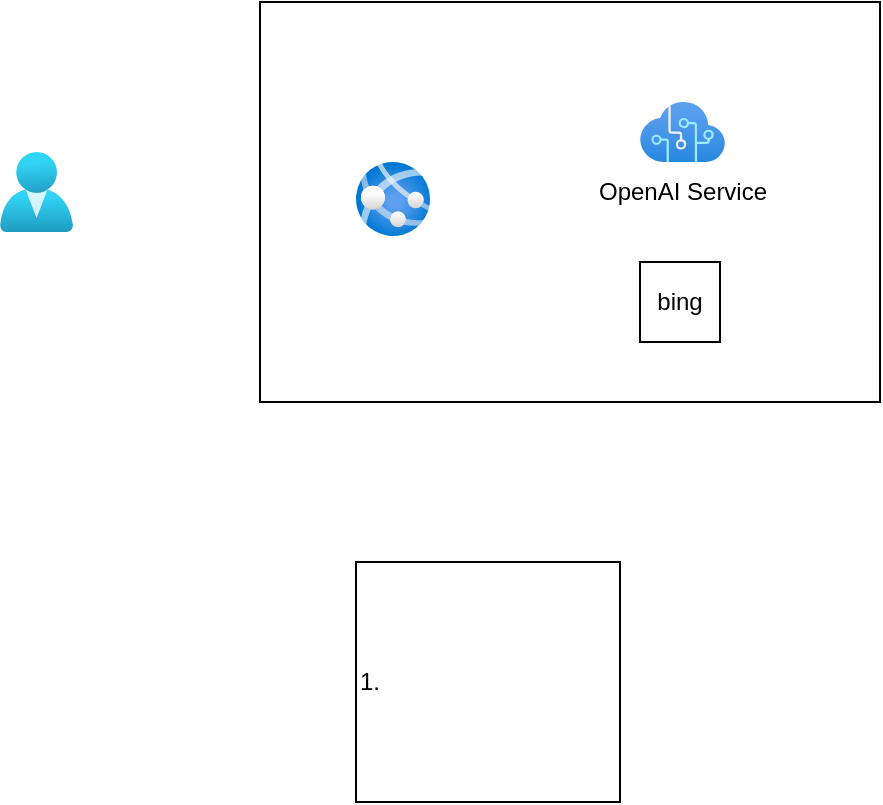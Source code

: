 <mxfile>
    <diagram id="NFx9Pg2sgrB8TZzc2GkQ" name="ページ1">
        <mxGraphModel dx="1105" dy="601" grid="1" gridSize="10" guides="1" tooltips="1" connect="1" arrows="1" fold="1" page="1" pageScale="1" pageWidth="827" pageHeight="1169" math="0" shadow="0">
            <root>
                <mxCell id="0"/>
                <mxCell id="1" parent="0"/>
                <mxCell id="2" value="" style="rounded=0;whiteSpace=wrap;html=1;" parent="1" vertex="1">
                    <mxGeometry x="290" y="150" width="310" height="200" as="geometry"/>
                </mxCell>
                <mxCell id="3" value="" style="aspect=fixed;html=1;points=[];align=center;image;fontSize=12;image=img/lib/azure2/ai_machine_learning/Cognitive_Services.svg;" vertex="1" parent="1">
                    <mxGeometry x="480" y="200" width="42.5" height="30" as="geometry"/>
                </mxCell>
                <mxCell id="4" value="OpenAI Service" style="text;html=1;align=center;verticalAlign=middle;resizable=0;points=[];autosize=1;strokeColor=none;fillColor=none;" vertex="1" parent="1">
                    <mxGeometry x="446.25" y="230" width="110" height="30" as="geometry"/>
                </mxCell>
                <mxCell id="5" value="" style="aspect=fixed;html=1;points=[];align=center;image;fontSize=12;image=img/lib/azure2/identity/Users.svg;" vertex="1" parent="1">
                    <mxGeometry x="160" y="225" width="36.57" height="40" as="geometry"/>
                </mxCell>
                <mxCell id="6" value="bing" style="rounded=0;whiteSpace=wrap;html=1;" vertex="1" parent="1">
                    <mxGeometry x="480" y="280" width="40" height="40" as="geometry"/>
                </mxCell>
                <mxCell id="7" value="" style="aspect=fixed;html=1;points=[];align=center;image;fontSize=12;image=img/lib/azure2/app_services/App_Services.svg;" vertex="1" parent="1">
                    <mxGeometry x="338" y="230" width="37" height="37" as="geometry"/>
                </mxCell>
                <mxCell id="8" value="1.&amp;nbsp;" style="rounded=0;whiteSpace=wrap;html=1;align=left;" vertex="1" parent="1">
                    <mxGeometry x="338" y="430" width="132" height="120" as="geometry"/>
                </mxCell>
            </root>
        </mxGraphModel>
    </diagram>
</mxfile>